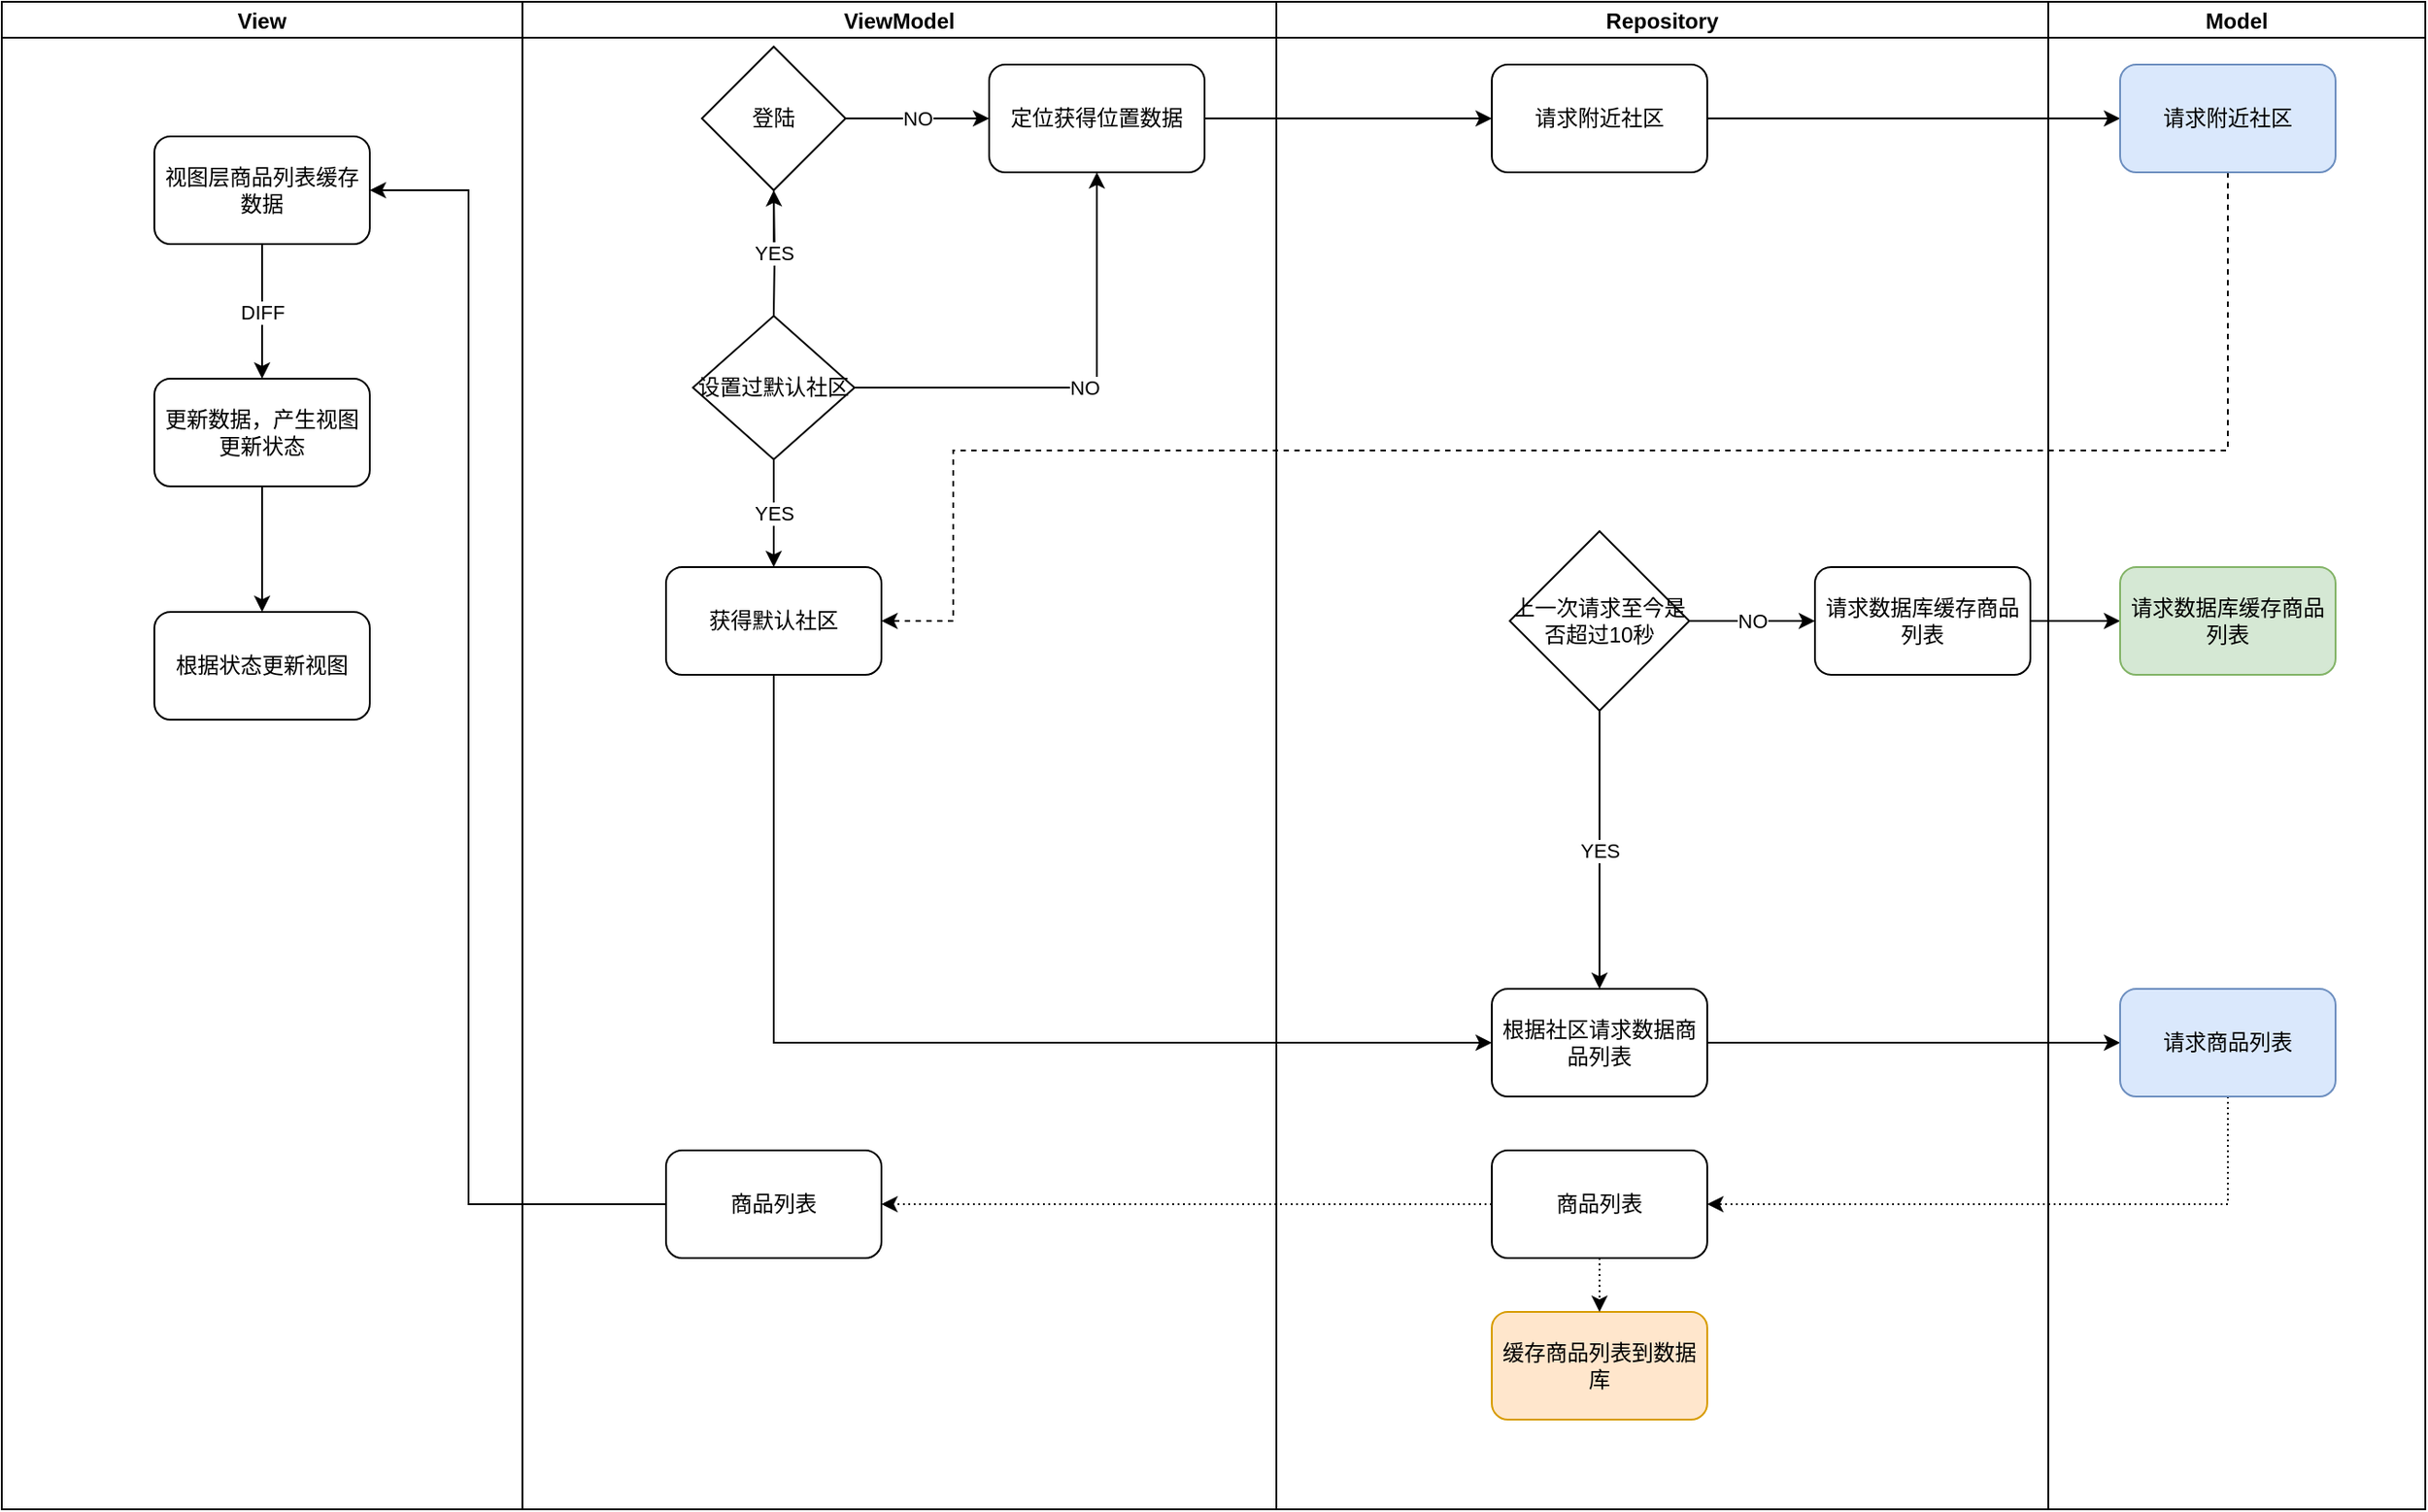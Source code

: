 <mxfile version="12.3.7" type="github" pages="1">
  <diagram name="Page-1" id="74e2e168-ea6b-b213-b513-2b3c1d86103e">
    <mxGraphModel dx="1467" dy="782" grid="1" gridSize="10" guides="1" tooltips="1" connect="1" arrows="1" fold="1" page="1" pageScale="1" pageWidth="1400" pageHeight="850" background="#ffffff" math="0" shadow="0">
      <root>
        <mxCell id="0"/>
        <mxCell id="1" parent="0"/>
        <mxCell id="8uFBDB4biCd2CVeBgitw-5" value="NO" style="edgeStyle=orthogonalEdgeStyle;rounded=0;orthogonalLoop=1;jettySize=auto;html=1;exitX=1;exitY=0.5;exitDx=0;exitDy=0;entryX=0;entryY=0.5;entryDx=0;entryDy=0;" parent="1" source="8uFBDB4biCd2CVeBgitw-2" target="8uFBDB4biCd2CVeBgitw-4" edge="1">
          <mxGeometry relative="1" as="geometry"/>
        </mxCell>
        <mxCell id="8uFBDB4biCd2CVeBgitw-6" style="edgeStyle=orthogonalEdgeStyle;rounded=0;orthogonalLoop=1;jettySize=auto;html=1;exitX=0.5;exitY=1;exitDx=0;exitDy=0;" parent="1" source="8uFBDB4biCd2CVeBgitw-2" edge="1">
          <mxGeometry relative="1" as="geometry">
            <mxPoint x="460" y="195" as="targetPoint"/>
          </mxGeometry>
        </mxCell>
        <mxCell id="8uFBDB4biCd2CVeBgitw-2" value="登陆" style="rhombus;whiteSpace=wrap;html=1;" parent="1" vertex="1">
          <mxGeometry x="420" y="75" width="80" height="80" as="geometry"/>
        </mxCell>
        <mxCell id="WbAdpC1RyBdAqs78FfIe-4" style="edgeStyle=orthogonalEdgeStyle;rounded=0;orthogonalLoop=1;jettySize=auto;html=1;exitX=1;exitY=0.5;exitDx=0;exitDy=0;entryX=0;entryY=0.5;entryDx=0;entryDy=0;" edge="1" parent="1" source="8uFBDB4biCd2CVeBgitw-4" target="WbAdpC1RyBdAqs78FfIe-3">
          <mxGeometry relative="1" as="geometry"/>
        </mxCell>
        <mxCell id="8uFBDB4biCd2CVeBgitw-4" value="定位获得位置数据" style="rounded=1;whiteSpace=wrap;html=1;" parent="1" vertex="1">
          <mxGeometry x="580" y="85" width="120" height="60" as="geometry"/>
        </mxCell>
        <mxCell id="8uFBDB4biCd2CVeBgitw-8" value="YES" style="edgeStyle=orthogonalEdgeStyle;rounded=0;orthogonalLoop=1;jettySize=auto;html=1;" parent="1" target="8uFBDB4biCd2CVeBgitw-2" edge="1">
          <mxGeometry relative="1" as="geometry">
            <mxPoint x="460" y="225" as="sourcePoint"/>
          </mxGeometry>
        </mxCell>
        <mxCell id="8uFBDB4biCd2CVeBgitw-10" value="NO" style="edgeStyle=orthogonalEdgeStyle;rounded=0;orthogonalLoop=1;jettySize=auto;html=1;entryX=0.5;entryY=1;entryDx=0;entryDy=0;exitX=1;exitY=0.5;exitDx=0;exitDy=0;" parent="1" source="8uFBDB4biCd2CVeBgitw-9" target="8uFBDB4biCd2CVeBgitw-4" edge="1">
          <mxGeometry relative="1" as="geometry">
            <mxPoint x="520" y="265" as="sourcePoint"/>
          </mxGeometry>
        </mxCell>
        <mxCell id="8uFBDB4biCd2CVeBgitw-12" value="YES" style="edgeStyle=orthogonalEdgeStyle;rounded=0;orthogonalLoop=1;jettySize=auto;html=1;exitX=0.5;exitY=1;exitDx=0;exitDy=0;entryX=0.5;entryY=0;entryDx=0;entryDy=0;" parent="1" source="8uFBDB4biCd2CVeBgitw-9" target="8uFBDB4biCd2CVeBgitw-11" edge="1">
          <mxGeometry relative="1" as="geometry"/>
        </mxCell>
        <mxCell id="8uFBDB4biCd2CVeBgitw-9" value="设置过默认社区" style="rhombus;whiteSpace=wrap;html=1;" parent="1" vertex="1">
          <mxGeometry x="415" y="225" width="90" height="80" as="geometry"/>
        </mxCell>
        <mxCell id="WbAdpC1RyBdAqs78FfIe-8" style="edgeStyle=orthogonalEdgeStyle;rounded=0;orthogonalLoop=1;jettySize=auto;html=1;dashed=1;entryX=1;entryY=0.5;entryDx=0;entryDy=0;" edge="1" parent="1" source="WbAdpC1RyBdAqs78FfIe-5" target="8uFBDB4biCd2CVeBgitw-11">
          <mxGeometry relative="1" as="geometry">
            <mxPoint x="460" y="360" as="targetPoint"/>
            <Array as="points">
              <mxPoint x="1270" y="300"/>
              <mxPoint x="560" y="300"/>
              <mxPoint x="560" y="395"/>
            </Array>
          </mxGeometry>
        </mxCell>
        <mxCell id="WbAdpC1RyBdAqs78FfIe-10" style="edgeStyle=orthogonalEdgeStyle;rounded=0;orthogonalLoop=1;jettySize=auto;html=1;exitX=0.5;exitY=1;exitDx=0;exitDy=0;entryX=0;entryY=0.5;entryDx=0;entryDy=0;" edge="1" parent="1" source="8uFBDB4biCd2CVeBgitw-11" target="8uFBDB4biCd2CVeBgitw-13">
          <mxGeometry relative="1" as="geometry"/>
        </mxCell>
        <mxCell id="8uFBDB4biCd2CVeBgitw-11" value="获得默认社区" style="rounded=1;whiteSpace=wrap;html=1;" parent="1" vertex="1">
          <mxGeometry x="400" y="365" width="120" height="60" as="geometry"/>
        </mxCell>
        <mxCell id="WbAdpC1RyBdAqs78FfIe-16" style="edgeStyle=orthogonalEdgeStyle;rounded=0;orthogonalLoop=1;jettySize=auto;html=1;exitX=1;exitY=0.5;exitDx=0;exitDy=0;" edge="1" parent="1" source="8uFBDB4biCd2CVeBgitw-13" target="WbAdpC1RyBdAqs78FfIe-15">
          <mxGeometry relative="1" as="geometry"/>
        </mxCell>
        <mxCell id="8uFBDB4biCd2CVeBgitw-13" value="根据社区请求数据商品列表" style="rounded=1;whiteSpace=wrap;html=1;" parent="1" vertex="1">
          <mxGeometry x="860" y="600" width="120" height="60" as="geometry"/>
        </mxCell>
        <mxCell id="8uFBDB4biCd2CVeBgitw-16" value="YES" style="edgeStyle=orthogonalEdgeStyle;rounded=0;orthogonalLoop=1;jettySize=auto;html=1;exitX=0.5;exitY=1;exitDx=0;exitDy=0;entryX=0.5;entryY=0;entryDx=0;entryDy=0;" parent="1" source="8uFBDB4biCd2CVeBgitw-14" target="8uFBDB4biCd2CVeBgitw-13" edge="1">
          <mxGeometry relative="1" as="geometry"/>
        </mxCell>
        <mxCell id="WbAdpC1RyBdAqs78FfIe-11" value="NO" style="edgeStyle=orthogonalEdgeStyle;rounded=0;orthogonalLoop=1;jettySize=auto;html=1;exitX=1;exitY=0.5;exitDx=0;exitDy=0;entryX=0;entryY=0.5;entryDx=0;entryDy=0;" edge="1" parent="1" source="8uFBDB4biCd2CVeBgitw-14" target="WbAdpC1RyBdAqs78FfIe-1">
          <mxGeometry relative="1" as="geometry"/>
        </mxCell>
        <mxCell id="8uFBDB4biCd2CVeBgitw-14" value="上一次请求至今是否超过10秒" style="rhombus;whiteSpace=wrap;html=1;" parent="1" vertex="1">
          <mxGeometry x="870" y="345" width="100" height="100" as="geometry"/>
        </mxCell>
        <mxCell id="WbAdpC1RyBdAqs78FfIe-13" style="edgeStyle=orthogonalEdgeStyle;rounded=0;orthogonalLoop=1;jettySize=auto;html=1;exitX=1;exitY=0.5;exitDx=0;exitDy=0;entryX=0;entryY=0.5;entryDx=0;entryDy=0;" edge="1" parent="1" source="WbAdpC1RyBdAqs78FfIe-1" target="WbAdpC1RyBdAqs78FfIe-12">
          <mxGeometry relative="1" as="geometry"/>
        </mxCell>
        <mxCell id="WbAdpC1RyBdAqs78FfIe-1" value="请求数据库缓存商品列表" style="rounded=1;whiteSpace=wrap;html=1;" vertex="1" parent="1">
          <mxGeometry x="1040" y="365" width="120" height="60" as="geometry"/>
        </mxCell>
        <mxCell id="WbAdpC1RyBdAqs78FfIe-6" style="edgeStyle=orthogonalEdgeStyle;rounded=0;orthogonalLoop=1;jettySize=auto;html=1;exitX=1;exitY=0.5;exitDx=0;exitDy=0;entryX=0;entryY=0.5;entryDx=0;entryDy=0;" edge="1" parent="1" source="WbAdpC1RyBdAqs78FfIe-3" target="WbAdpC1RyBdAqs78FfIe-5">
          <mxGeometry relative="1" as="geometry"/>
        </mxCell>
        <mxCell id="WbAdpC1RyBdAqs78FfIe-5" value="请求附近社区" style="rounded=1;whiteSpace=wrap;html=1;fillColor=#dae8fc;strokeColor=#6c8ebf;" vertex="1" parent="1">
          <mxGeometry x="1210" y="85" width="120" height="60" as="geometry"/>
        </mxCell>
        <mxCell id="WbAdpC1RyBdAqs78FfIe-12" value="&lt;span style=&quot;white-space: normal&quot;&gt;请求数据库缓存商品列表&lt;/span&gt;" style="rounded=1;whiteSpace=wrap;html=1;fillColor=#d5e8d4;strokeColor=#82b366;" vertex="1" parent="1">
          <mxGeometry x="1210" y="365" width="120" height="60" as="geometry"/>
        </mxCell>
        <mxCell id="WbAdpC1RyBdAqs78FfIe-19" style="edgeStyle=orthogonalEdgeStyle;rounded=0;orthogonalLoop=1;jettySize=auto;html=1;exitX=0.5;exitY=1;exitDx=0;exitDy=0;entryX=1;entryY=0.5;entryDx=0;entryDy=0;dashed=1;dashPattern=1 2;" edge="1" parent="1" source="WbAdpC1RyBdAqs78FfIe-15" target="WbAdpC1RyBdAqs78FfIe-21">
          <mxGeometry relative="1" as="geometry"/>
        </mxCell>
        <mxCell id="WbAdpC1RyBdAqs78FfIe-15" value="请求商品列表" style="rounded=1;whiteSpace=wrap;html=1;fillColor=#dae8fc;strokeColor=#6c8ebf;" vertex="1" parent="1">
          <mxGeometry x="1210" y="600" width="120" height="60" as="geometry"/>
        </mxCell>
        <mxCell id="WbAdpC1RyBdAqs78FfIe-30" style="edgeStyle=orthogonalEdgeStyle;rounded=0;orthogonalLoop=1;jettySize=auto;html=1;exitX=0;exitY=0.5;exitDx=0;exitDy=0;entryX=1;entryY=0.5;entryDx=0;entryDy=0;" edge="1" parent="1" source="WbAdpC1RyBdAqs78FfIe-17" target="WbAdpC1RyBdAqs78FfIe-29">
          <mxGeometry relative="1" as="geometry">
            <Array as="points">
              <mxPoint x="290" y="720"/>
              <mxPoint x="290" y="155"/>
            </Array>
          </mxGeometry>
        </mxCell>
        <mxCell id="WbAdpC1RyBdAqs78FfIe-17" value="商品列表" style="rounded=1;whiteSpace=wrap;html=1;" vertex="1" parent="1">
          <mxGeometry x="400" y="690" width="120" height="60" as="geometry"/>
        </mxCell>
        <mxCell id="WbAdpC1RyBdAqs78FfIe-18" value="缓存商品列表到数据库" style="rounded=1;whiteSpace=wrap;html=1;fillColor=#ffe6cc;strokeColor=#d79b00;" vertex="1" parent="1">
          <mxGeometry x="860" y="780" width="120" height="60" as="geometry"/>
        </mxCell>
        <mxCell id="WbAdpC1RyBdAqs78FfIe-23" style="edgeStyle=orthogonalEdgeStyle;rounded=0;orthogonalLoop=1;jettySize=auto;html=1;exitX=0.5;exitY=1;exitDx=0;exitDy=0;entryX=0.5;entryY=0;entryDx=0;entryDy=0;dashed=1;dashPattern=1 2;" edge="1" parent="1" source="WbAdpC1RyBdAqs78FfIe-21" target="WbAdpC1RyBdAqs78FfIe-18">
          <mxGeometry relative="1" as="geometry"/>
        </mxCell>
        <mxCell id="WbAdpC1RyBdAqs78FfIe-24" style="edgeStyle=orthogonalEdgeStyle;rounded=0;orthogonalLoop=1;jettySize=auto;html=1;exitX=0;exitY=0.5;exitDx=0;exitDy=0;entryX=1;entryY=0.5;entryDx=0;entryDy=0;dashed=1;dashPattern=1 2;" edge="1" parent="1" source="WbAdpC1RyBdAqs78FfIe-21" target="WbAdpC1RyBdAqs78FfIe-17">
          <mxGeometry relative="1" as="geometry"/>
        </mxCell>
        <mxCell id="WbAdpC1RyBdAqs78FfIe-21" value="商品列表" style="rounded=1;whiteSpace=wrap;html=1;" vertex="1" parent="1">
          <mxGeometry x="860" y="690" width="120" height="60" as="geometry"/>
        </mxCell>
        <mxCell id="WbAdpC1RyBdAqs78FfIe-25" value="Repository" style="swimlane;startSize=20;" vertex="1" parent="1">
          <mxGeometry x="740" y="50" width="430" height="840" as="geometry"/>
        </mxCell>
        <mxCell id="WbAdpC1RyBdAqs78FfIe-3" value="请求附近社区" style="rounded=1;whiteSpace=wrap;html=1;" vertex="1" parent="WbAdpC1RyBdAqs78FfIe-25">
          <mxGeometry x="120" y="35" width="120" height="60" as="geometry"/>
        </mxCell>
        <mxCell id="WbAdpC1RyBdAqs78FfIe-26" value="ViewModel" style="swimlane;startSize=20;" vertex="1" parent="1">
          <mxGeometry x="320" y="50" width="420" height="840" as="geometry"/>
        </mxCell>
        <mxCell id="WbAdpC1RyBdAqs78FfIe-27" value="Model" style="swimlane;startSize=20;" vertex="1" parent="1">
          <mxGeometry x="1170" y="50" width="210" height="840" as="geometry"/>
        </mxCell>
        <mxCell id="WbAdpC1RyBdAqs78FfIe-28" value="View" style="swimlane;startSize=20;" vertex="1" parent="1">
          <mxGeometry x="30" y="50" width="290" height="840" as="geometry"/>
        </mxCell>
        <mxCell id="WbAdpC1RyBdAqs78FfIe-32" value="DIFF" style="edgeStyle=orthogonalEdgeStyle;rounded=0;orthogonalLoop=1;jettySize=auto;html=1;exitX=0.5;exitY=1;exitDx=0;exitDy=0;entryX=0.5;entryY=0;entryDx=0;entryDy=0;" edge="1" parent="WbAdpC1RyBdAqs78FfIe-28" source="WbAdpC1RyBdAqs78FfIe-29" target="WbAdpC1RyBdAqs78FfIe-31">
          <mxGeometry relative="1" as="geometry"/>
        </mxCell>
        <mxCell id="WbAdpC1RyBdAqs78FfIe-29" value="视图层商品列表缓存数据" style="rounded=1;whiteSpace=wrap;html=1;" vertex="1" parent="WbAdpC1RyBdAqs78FfIe-28">
          <mxGeometry x="85" y="75" width="120" height="60" as="geometry"/>
        </mxCell>
        <mxCell id="WbAdpC1RyBdAqs78FfIe-34" style="edgeStyle=orthogonalEdgeStyle;rounded=0;orthogonalLoop=1;jettySize=auto;html=1;exitX=0.5;exitY=1;exitDx=0;exitDy=0;" edge="1" parent="WbAdpC1RyBdAqs78FfIe-28" source="WbAdpC1RyBdAqs78FfIe-31" target="WbAdpC1RyBdAqs78FfIe-33">
          <mxGeometry relative="1" as="geometry"/>
        </mxCell>
        <mxCell id="WbAdpC1RyBdAqs78FfIe-31" value="更新数据，产生视图更新状态" style="rounded=1;whiteSpace=wrap;html=1;" vertex="1" parent="WbAdpC1RyBdAqs78FfIe-28">
          <mxGeometry x="85" y="210" width="120" height="60" as="geometry"/>
        </mxCell>
        <mxCell id="WbAdpC1RyBdAqs78FfIe-33" value="根据状态更新视图" style="rounded=1;whiteSpace=wrap;html=1;" vertex="1" parent="WbAdpC1RyBdAqs78FfIe-28">
          <mxGeometry x="85" y="340" width="120" height="60" as="geometry"/>
        </mxCell>
      </root>
    </mxGraphModel>
  </diagram>
</mxfile>
